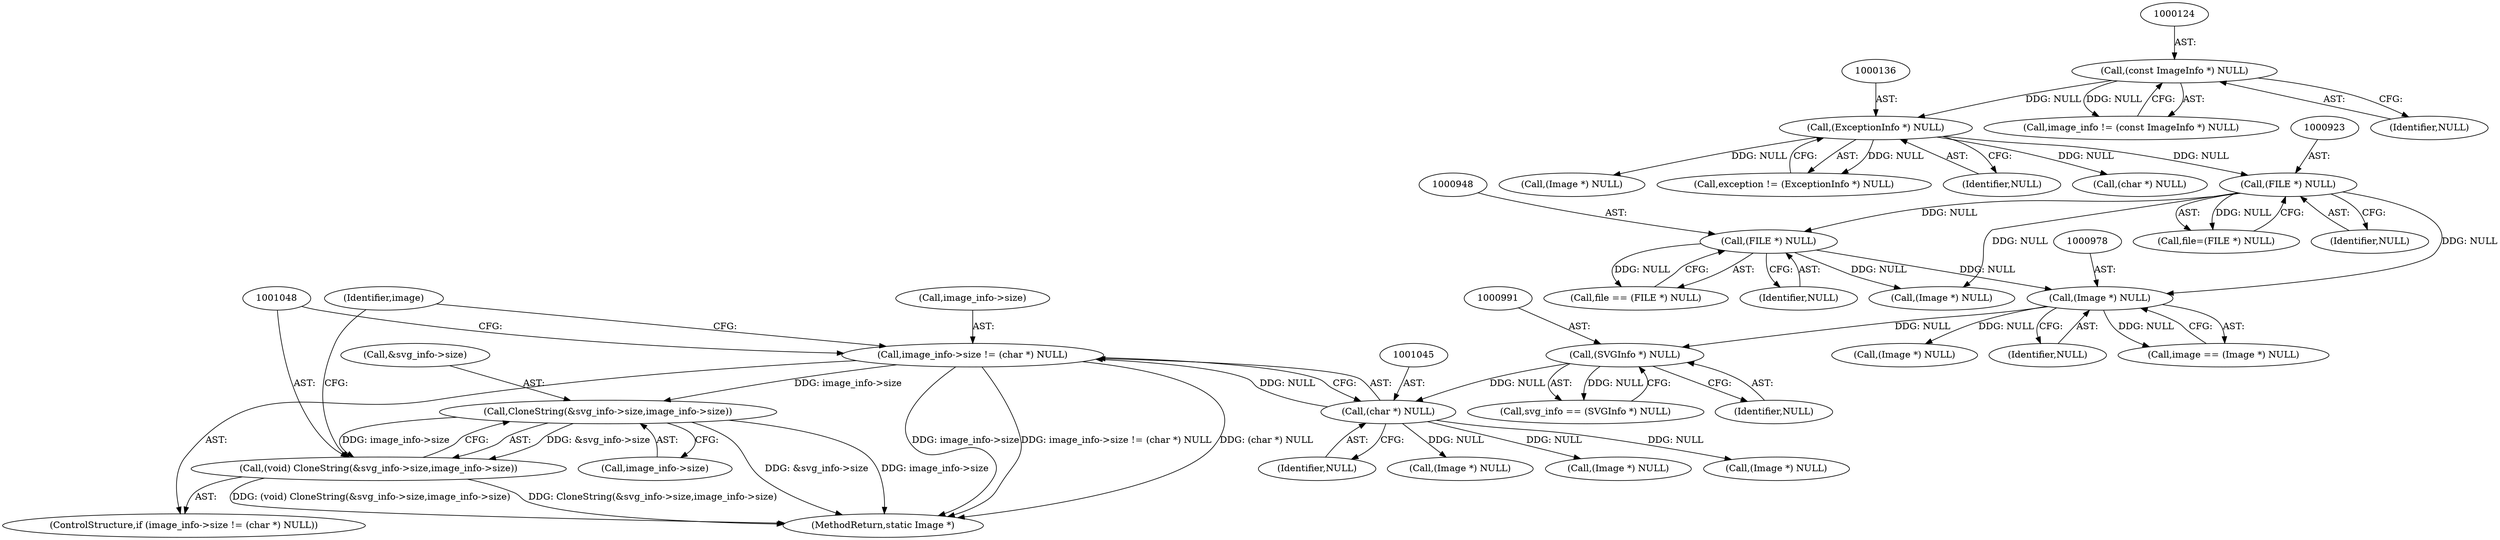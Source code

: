 digraph "0_ImageMagick_f6e9d0d9955e85bdd7540b251cd50d598dacc5e6_60@pointer" {
"1001049" [label="(Call,CloneString(&svg_info->size,image_info->size))"];
"1001040" [label="(Call,image_info->size != (char *) NULL)"];
"1001044" [label="(Call,(char *) NULL)"];
"1000990" [label="(Call,(SVGInfo *) NULL)"];
"1000977" [label="(Call,(Image *) NULL)"];
"1000947" [label="(Call,(FILE *) NULL)"];
"1000922" [label="(Call,(FILE *) NULL)"];
"1000135" [label="(Call,(ExceptionInfo *) NULL)"];
"1000123" [label="(Call,(const ImageInfo *) NULL)"];
"1001047" [label="(Call,(void) CloneString(&svg_info->size,image_info->size))"];
"1000180" [label="(Call,(Image *) NULL)"];
"1001417" [label="(Call,(Image *) NULL)"];
"1001039" [label="(ControlStructure,if (image_info->size != (char *) NULL))"];
"1001351" [label="(Call,(Image *) NULL)"];
"1000990" [label="(Call,(SVGInfo *) NULL)"];
"1000922" [label="(Call,(FILE *) NULL)"];
"1000981" [label="(Call,(Image *) NULL)"];
"1001049" [label="(Call,CloneString(&svg_info->size,image_info->size))"];
"1000947" [label="(Call,(FILE *) NULL)"];
"1000133" [label="(Call,exception != (ExceptionInfo *) NULL)"];
"1000121" [label="(Call,image_info != (const ImageInfo *) NULL)"];
"1000945" [label="(Call,file == (FILE *) NULL)"];
"1000971" [label="(Call,(Image *) NULL)"];
"1001334" [label="(Call,(Image *) NULL)"];
"1001044" [label="(Call,(char *) NULL)"];
"1000975" [label="(Call,image == (Image *) NULL)"];
"1000920" [label="(Call,file=(FILE *) NULL)"];
"1000135" [label="(Call,(ExceptionInfo *) NULL)"];
"1001060" [label="(Identifier,image)"];
"1000949" [label="(Identifier,NULL)"];
"1001047" [label="(Call,(void) CloneString(&svg_info->size,image_info->size))"];
"1000137" [label="(Identifier,NULL)"];
"1001050" [label="(Call,&svg_info->size)"];
"1000245" [label="(Call,(char *) NULL)"];
"1001054" [label="(Call,image_info->size)"];
"1001046" [label="(Identifier,NULL)"];
"1000125" [label="(Identifier,NULL)"];
"1001040" [label="(Call,image_info->size != (char *) NULL)"];
"1000977" [label="(Call,(Image *) NULL)"];
"1000988" [label="(Call,svg_info == (SVGInfo *) NULL)"];
"1000924" [label="(Identifier,NULL)"];
"1001041" [label="(Call,image_info->size)"];
"1000123" [label="(Call,(const ImageInfo *) NULL)"];
"1000979" [label="(Identifier,NULL)"];
"1001464" [label="(MethodReturn,static Image *)"];
"1000992" [label="(Identifier,NULL)"];
"1001049" -> "1001047"  [label="AST: "];
"1001049" -> "1001054"  [label="CFG: "];
"1001050" -> "1001049"  [label="AST: "];
"1001054" -> "1001049"  [label="AST: "];
"1001047" -> "1001049"  [label="CFG: "];
"1001049" -> "1001464"  [label="DDG: &svg_info->size"];
"1001049" -> "1001464"  [label="DDG: image_info->size"];
"1001049" -> "1001047"  [label="DDG: &svg_info->size"];
"1001049" -> "1001047"  [label="DDG: image_info->size"];
"1001040" -> "1001049"  [label="DDG: image_info->size"];
"1001040" -> "1001039"  [label="AST: "];
"1001040" -> "1001044"  [label="CFG: "];
"1001041" -> "1001040"  [label="AST: "];
"1001044" -> "1001040"  [label="AST: "];
"1001048" -> "1001040"  [label="CFG: "];
"1001060" -> "1001040"  [label="CFG: "];
"1001040" -> "1001464"  [label="DDG: image_info->size"];
"1001040" -> "1001464"  [label="DDG: image_info->size != (char *) NULL"];
"1001040" -> "1001464"  [label="DDG: (char *) NULL"];
"1001044" -> "1001040"  [label="DDG: NULL"];
"1001044" -> "1001046"  [label="CFG: "];
"1001045" -> "1001044"  [label="AST: "];
"1001046" -> "1001044"  [label="AST: "];
"1000990" -> "1001044"  [label="DDG: NULL"];
"1001044" -> "1001334"  [label="DDG: NULL"];
"1001044" -> "1001351"  [label="DDG: NULL"];
"1001044" -> "1001417"  [label="DDG: NULL"];
"1000990" -> "1000988"  [label="AST: "];
"1000990" -> "1000992"  [label="CFG: "];
"1000991" -> "1000990"  [label="AST: "];
"1000992" -> "1000990"  [label="AST: "];
"1000988" -> "1000990"  [label="CFG: "];
"1000990" -> "1000988"  [label="DDG: NULL"];
"1000977" -> "1000990"  [label="DDG: NULL"];
"1000977" -> "1000975"  [label="AST: "];
"1000977" -> "1000979"  [label="CFG: "];
"1000978" -> "1000977"  [label="AST: "];
"1000979" -> "1000977"  [label="AST: "];
"1000975" -> "1000977"  [label="CFG: "];
"1000977" -> "1000975"  [label="DDG: NULL"];
"1000947" -> "1000977"  [label="DDG: NULL"];
"1000922" -> "1000977"  [label="DDG: NULL"];
"1000977" -> "1000981"  [label="DDG: NULL"];
"1000947" -> "1000945"  [label="AST: "];
"1000947" -> "1000949"  [label="CFG: "];
"1000948" -> "1000947"  [label="AST: "];
"1000949" -> "1000947"  [label="AST: "];
"1000945" -> "1000947"  [label="CFG: "];
"1000947" -> "1000945"  [label="DDG: NULL"];
"1000922" -> "1000947"  [label="DDG: NULL"];
"1000947" -> "1000971"  [label="DDG: NULL"];
"1000922" -> "1000920"  [label="AST: "];
"1000922" -> "1000924"  [label="CFG: "];
"1000923" -> "1000922"  [label="AST: "];
"1000924" -> "1000922"  [label="AST: "];
"1000920" -> "1000922"  [label="CFG: "];
"1000922" -> "1000920"  [label="DDG: NULL"];
"1000135" -> "1000922"  [label="DDG: NULL"];
"1000922" -> "1000971"  [label="DDG: NULL"];
"1000135" -> "1000133"  [label="AST: "];
"1000135" -> "1000137"  [label="CFG: "];
"1000136" -> "1000135"  [label="AST: "];
"1000137" -> "1000135"  [label="AST: "];
"1000133" -> "1000135"  [label="CFG: "];
"1000135" -> "1000133"  [label="DDG: NULL"];
"1000123" -> "1000135"  [label="DDG: NULL"];
"1000135" -> "1000180"  [label="DDG: NULL"];
"1000135" -> "1000245"  [label="DDG: NULL"];
"1000123" -> "1000121"  [label="AST: "];
"1000123" -> "1000125"  [label="CFG: "];
"1000124" -> "1000123"  [label="AST: "];
"1000125" -> "1000123"  [label="AST: "];
"1000121" -> "1000123"  [label="CFG: "];
"1000123" -> "1000121"  [label="DDG: NULL"];
"1001047" -> "1001039"  [label="AST: "];
"1001048" -> "1001047"  [label="AST: "];
"1001060" -> "1001047"  [label="CFG: "];
"1001047" -> "1001464"  [label="DDG: CloneString(&svg_info->size,image_info->size)"];
"1001047" -> "1001464"  [label="DDG: (void) CloneString(&svg_info->size,image_info->size)"];
}

